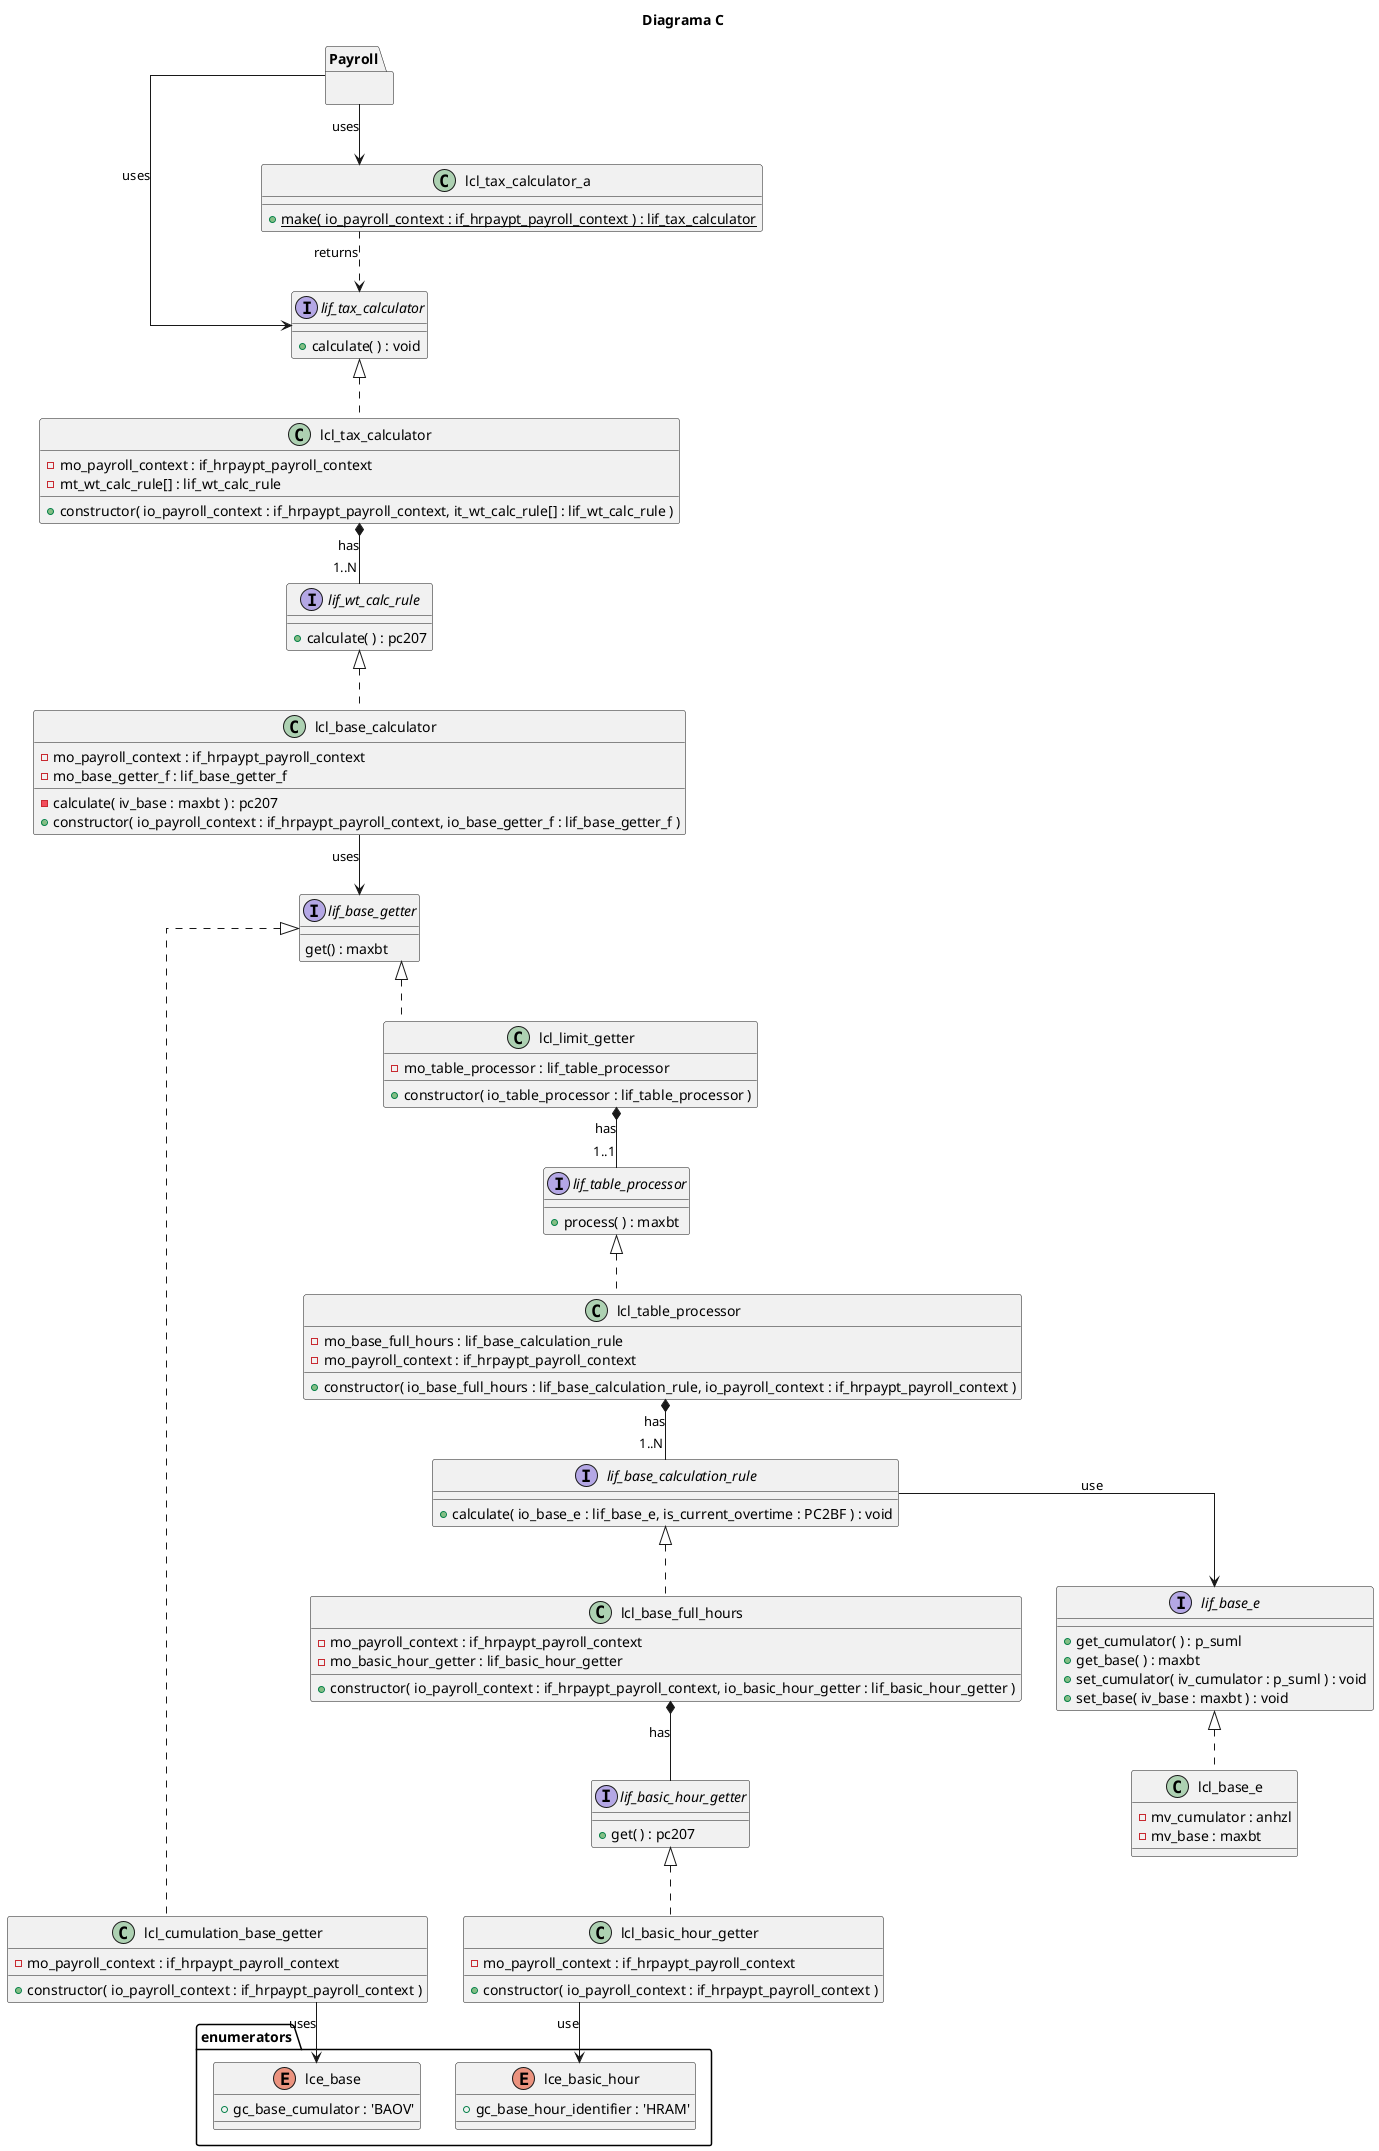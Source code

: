 @startuml diagrama_C

    '7 Interfaces
    '9 Classes
    '2 Enumeradores

    title Diagrama C

    skinparam linetype ortho

    package Payroll {

    }

    interface lif_tax_calculator{
        +calculate( ) : void
    }
    class lcl_tax_calculator_a{
        +{static}make( io_payroll_context : if_hrpaypt_payroll_context ) : lif_tax_calculator
    }

    class lcl_tax_calculator implements lif_tax_calculator{
            -mo_payroll_context : if_hrpaypt_payroll_context
            -mt_wt_calc_rule[] : lif_wt_calc_rule
            +constructor( io_payroll_context : if_hrpaypt_payroll_context, it_wt_calc_rule[] : lif_wt_calc_rule )
    }

    interface lif_wt_calc_rule{
        + calculate( ) : pc207
    }

    class lcl_base_calculator implements lif_wt_calc_rule{
        -mo_payroll_context : if_hrpaypt_payroll_context
        -mo_base_getter_f : lif_base_getter_f
        -calculate( iv_base : maxbt ) : pc207
        +constructor( io_payroll_context : if_hrpaypt_payroll_context, io_base_getter_f : lif_base_getter_f )
    }

    interface lif_base_getter{
        get() : maxbt
    }
    class lcl_cumulation_base_getter implements lif_base_getter{
        -mo_payroll_context : if_hrpaypt_payroll_context
        + constructor( io_payroll_context : if_hrpaypt_payroll_context )
    }

    class lcl_limit_getter implements lif_base_getter{
        - mo_table_processor : lif_table_processor
        + constructor( io_table_processor : lif_table_processor )
    }

    interface lif_table_processor{
        + process( ) : maxbt
    }

    class lcl_table_processor implements lif_table_processor{
        -mo_base_full_hours : lif_base_calculation_rule
        - mo_payroll_context : if_hrpaypt_payroll_context
        + constructor( io_base_full_hours : lif_base_calculation_rule, io_payroll_context : if_hrpaypt_payroll_context )
    }

    interface lif_base_calculation_rule{
        + calculate( io_base_e : lif_base_e, is_current_overtime : PC2BF ) : void
    }

    class lcl_base_full_hours implements lif_base_calculation_rule{
        - mo_payroll_context : if_hrpaypt_payroll_context
        - mo_basic_hour_getter : lif_basic_hour_getter
        + constructor( io_payroll_context : if_hrpaypt_payroll_context, io_basic_hour_getter : lif_basic_hour_getter )
    }

    interface lif_basic_hour_getter{
        + get( ) : pc207
    }

    class lcl_basic_hour_getter implements lif_basic_hour_getter{
        - mo_payroll_context : if_hrpaypt_payroll_context
        +constructor( io_payroll_context : if_hrpaypt_payroll_context )
    }

    interface lif_base_e{
        +get_cumulator( ) : p_suml
        +get_base( ) : maxbt 
        +set_cumulator( iv_cumulator : p_suml ) : void
        +set_base( iv_base : maxbt ) : void
    }

    class lcl_base_e implements lif_base_e {
        - mv_cumulator : anhzl 
        - mv_base : maxbt
    }
        
    package enumerators as "enumerators"{
        enum lce_base{
            +gc_base_cumulator : 'BAOV'
        }
        enum lce_basic_hour{
            +gc_base_hour_identifier : 'HRAM'
        }
    }

    lcl_cumulation_base_getter--> lce_base : uses
    lcl_base_calculator--> lif_base_getter : uses
    lcl_limit_getter *-- "1..1" lif_table_processor : has
    lif_base_calculation_rule --> lif_base_e : use
    lcl_table_processor *-- "1..N" lif_base_calculation_rule : has
    lcl_basic_hour_getter --> lce_basic_hour : use
    lcl_base_full_hours *-- lif_basic_hour_getter : has
    lcl_tax_calculator  *-- "1..N" lif_wt_calc_rule : has
    Payroll --> lif_tax_calculator : uses
    Payroll --> lcl_tax_calculator_a : uses
    lcl_tax_calculator_a ..> lif_tax_calculator : returns
@enduml